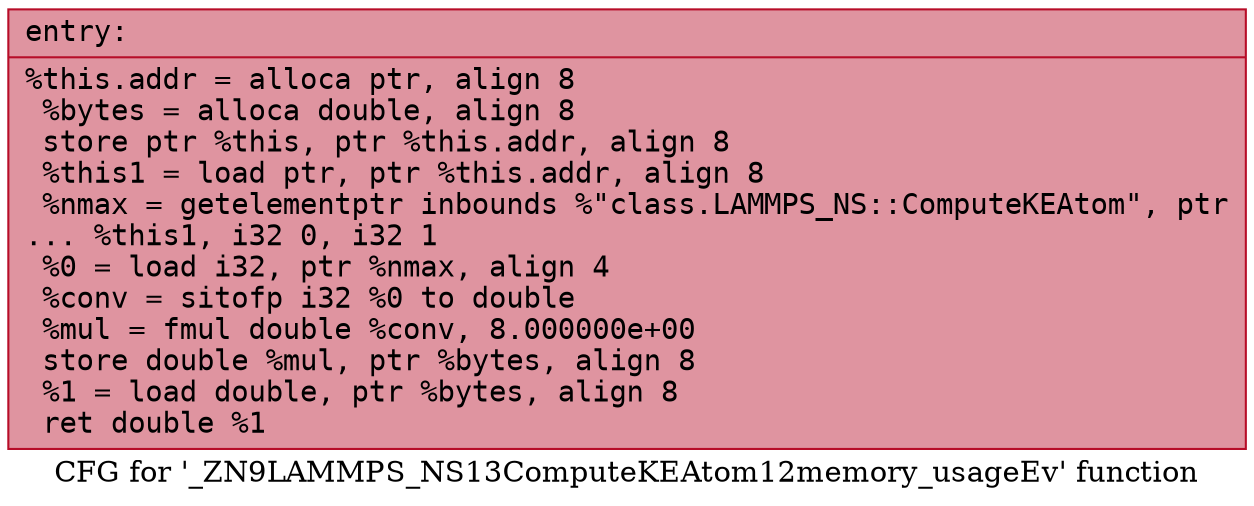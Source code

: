 digraph "CFG for '_ZN9LAMMPS_NS13ComputeKEAtom12memory_usageEv' function" {
	label="CFG for '_ZN9LAMMPS_NS13ComputeKEAtom12memory_usageEv' function";

	Node0x5637125a0520 [shape=record,color="#b70d28ff", style=filled, fillcolor="#b70d2870" fontname="Courier",label="{entry:\l|  %this.addr = alloca ptr, align 8\l  %bytes = alloca double, align 8\l  store ptr %this, ptr %this.addr, align 8\l  %this1 = load ptr, ptr %this.addr, align 8\l  %nmax = getelementptr inbounds %\"class.LAMMPS_NS::ComputeKEAtom\", ptr\l... %this1, i32 0, i32 1\l  %0 = load i32, ptr %nmax, align 4\l  %conv = sitofp i32 %0 to double\l  %mul = fmul double %conv, 8.000000e+00\l  store double %mul, ptr %bytes, align 8\l  %1 = load double, ptr %bytes, align 8\l  ret double %1\l}"];
}
